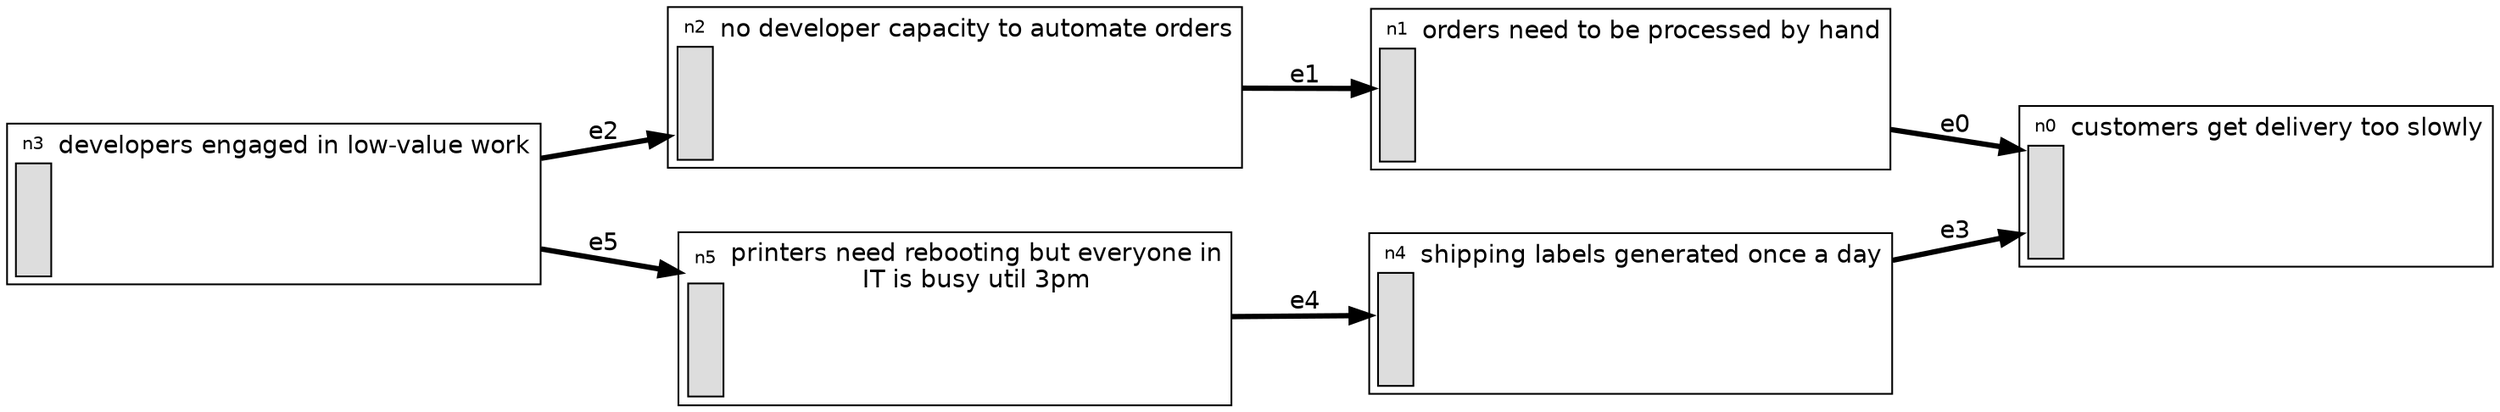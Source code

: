 digraph {

    graph [fontname = "helvetica" rankdir="LR" ranksep=0.75 nodesep=0.5];
    node [fontname = "helvetica" shape = "plain"];
    edge [fontname = "helvetica" penwidth=3 color="#000000"];

    n0 [label=< <TABLE BORDER="1" CELLPADDING="0"  CELLBORDER="0" CELLSPACING="4">
    <TR >
        <TD width="20"><FONT POINT-SIZE="10">n0</FONT></TD>
        <TD WIDTH="200" ROWSPAN="2" ALIGN="left" VALIGN="top">customers get delivery too slowly</TD>
    </TR>
    <TR>
        <TD HEIGHT="60" BGCOLOR="#dddddd" ROWSPAN="2" BORDER="1"></TD>
    </TR>
    <TR>
        <TD HEIGHT="20">
            <TABLE BORDER="0" CELLSPACING="0" CELLPADDING="0">
                <TR>
                    
                    <TD></TD>
                </TR>
            </TABLE>
        </TD>
    </TR>
</TABLE> >]
    n1 [label=< <TABLE BORDER="1" CELLPADDING="0"  CELLBORDER="0" CELLSPACING="4">
    <TR >
        <TD width="20"><FONT POINT-SIZE="10">n1</FONT></TD>
        <TD WIDTH="200" ROWSPAN="2" ALIGN="left" VALIGN="top">orders need to be processed by hand</TD>
    </TR>
    <TR>
        <TD HEIGHT="60" BGCOLOR="#dddddd" ROWSPAN="2" BORDER="1"></TD>
    </TR>
    <TR>
        <TD HEIGHT="20">
            <TABLE BORDER="0" CELLSPACING="0" CELLPADDING="0">
                <TR>
                    
                    <TD></TD>
                </TR>
            </TABLE>
        </TD>
    </TR>
</TABLE> >]
    n2 [label=< <TABLE BORDER="1" CELLPADDING="0"  CELLBORDER="0" CELLSPACING="4">
    <TR >
        <TD width="20"><FONT POINT-SIZE="10">n2</FONT></TD>
        <TD WIDTH="200" ROWSPAN="2" ALIGN="left" VALIGN="top">no developer capacity to automate orders</TD>
    </TR>
    <TR>
        <TD HEIGHT="60" BGCOLOR="#dddddd" ROWSPAN="2" BORDER="1"></TD>
    </TR>
    <TR>
        <TD HEIGHT="20">
            <TABLE BORDER="0" CELLSPACING="0" CELLPADDING="0">
                <TR>
                    
                    <TD></TD>
                </TR>
            </TABLE>
        </TD>
    </TR>
</TABLE> >]
    n3 [label=< <TABLE BORDER="1" CELLPADDING="0"  CELLBORDER="0" CELLSPACING="4">
    <TR >
        <TD width="20"><FONT POINT-SIZE="10">n3</FONT></TD>
        <TD WIDTH="200" ROWSPAN="2" ALIGN="left" VALIGN="top">developers engaged in low-value work</TD>
    </TR>
    <TR>
        <TD HEIGHT="60" BGCOLOR="#dddddd" ROWSPAN="2" BORDER="1"></TD>
    </TR>
    <TR>
        <TD HEIGHT="20">
            <TABLE BORDER="0" CELLSPACING="0" CELLPADDING="0">
                <TR>
                    
                    <TD></TD>
                </TR>
            </TABLE>
        </TD>
    </TR>
</TABLE> >]
    n4 [label=< <TABLE BORDER="1" CELLPADDING="0"  CELLBORDER="0" CELLSPACING="4">
    <TR >
        <TD width="20"><FONT POINT-SIZE="10">n4</FONT></TD>
        <TD WIDTH="200" ROWSPAN="2" ALIGN="left" VALIGN="top">shipping labels generated once a day</TD>
    </TR>
    <TR>
        <TD HEIGHT="60" BGCOLOR="#dddddd" ROWSPAN="2" BORDER="1"></TD>
    </TR>
    <TR>
        <TD HEIGHT="20">
            <TABLE BORDER="0" CELLSPACING="0" CELLPADDING="0">
                <TR>
                    
                    <TD></TD>
                </TR>
            </TABLE>
        </TD>
    </TR>
</TABLE> >]
    n5 [label=< <TABLE BORDER="1" CELLPADDING="0"  CELLBORDER="0" CELLSPACING="4">
    <TR >
        <TD width="20"><FONT POINT-SIZE="10">n5</FONT></TD>
        <TD WIDTH="200" ROWSPAN="2" ALIGN="left" VALIGN="top">printers need rebooting but everyone in<br/>IT is busy util 3pm</TD>
    </TR>
    <TR>
        <TD HEIGHT="60" BGCOLOR="#dddddd" ROWSPAN="2" BORDER="1"></TD>
    </TR>
    <TR>
        <TD HEIGHT="20">
            <TABLE BORDER="0" CELLSPACING="0" CELLPADDING="0">
                <TR>
                    
                    <TD></TD>
                </TR>
            </TABLE>
        </TD>
    </TR>
</TABLE> >]

    "n1" -> "n0" [label="e0"];
    "n2" -> "n1" [label="e1"];
    "n3" -> "n2" [label="e2"];
    "n4" -> "n0" [label="e3"];
    "n5" -> "n4" [label="e4"];
    "n3" -> "n5" [label="e5"];

}